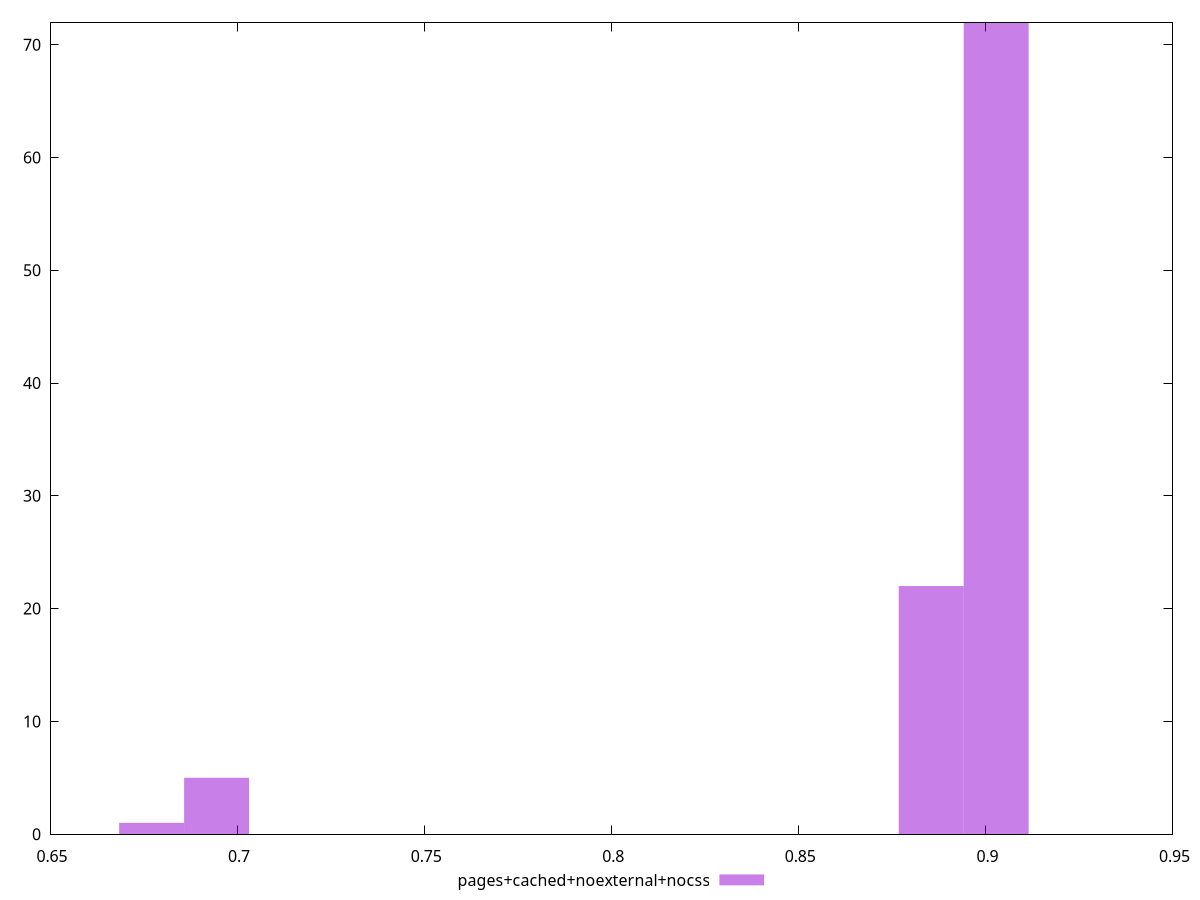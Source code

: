 $_pagesCachedNoexternalNocss <<EOF
0.9028772812281424 72
0.8855142565891396 22
0.6945209855601095 5
0.6771579609211068 1
EOF
set key outside below
set terminal pngcairo
set output "report_00005_2020-11-02T22-26-11.212Z/largest-contentful-paint/pages+cached+noexternal+nocss//hist.png"
set yrange [0:72]
set boxwidth 0.017363024639002737
set style fill transparent solid 0.5 noborder
plot $_pagesCachedNoexternalNocss title "pages+cached+noexternal+nocss" with boxes ,